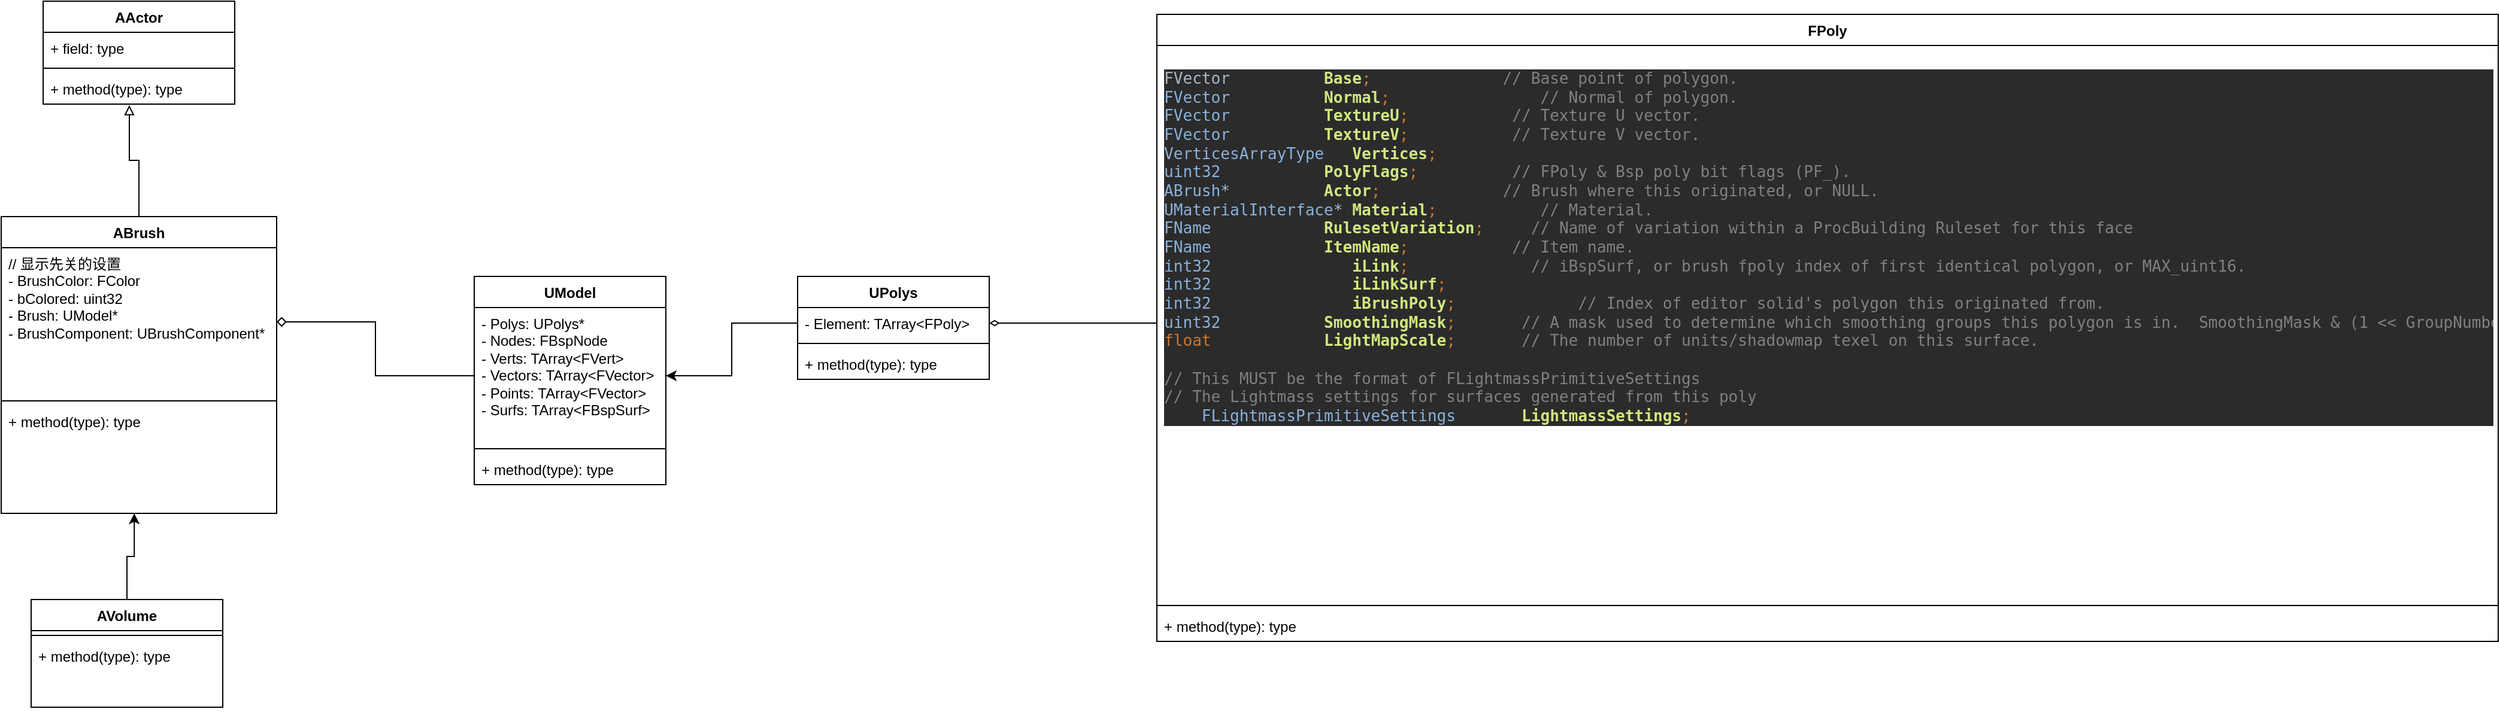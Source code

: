<mxfile version="22.1.16" type="device">
  <diagram name="第 1 页" id="hkNXmirhDmviom1y8Dyu">
    <mxGraphModel dx="2211" dy="1289" grid="1" gridSize="10" guides="1" tooltips="1" connect="1" arrows="1" fold="1" page="1" pageScale="1" pageWidth="850" pageHeight="1100" math="0" shadow="0">
      <root>
        <mxCell id="0" />
        <mxCell id="1" parent="0" />
        <mxCell id="HfG21PzeJYxDI-QCLJww-3" value="AVolume" style="swimlane;fontStyle=1;align=center;verticalAlign=top;childLayout=stackLayout;horizontal=1;startSize=26;horizontalStack=0;resizeParent=1;resizeParentMax=0;resizeLast=0;collapsible=1;marginBottom=0;whiteSpace=wrap;html=1;" parent="1" vertex="1">
          <mxGeometry x="240" y="570" width="160" height="90" as="geometry">
            <mxRectangle x="230" y="410" width="90" height="30" as="alternateBounds" />
          </mxGeometry>
        </mxCell>
        <mxCell id="HfG21PzeJYxDI-QCLJww-5" value="" style="line;strokeWidth=1;fillColor=none;align=left;verticalAlign=middle;spacingTop=-1;spacingLeft=3;spacingRight=3;rotatable=0;labelPosition=right;points=[];portConstraint=eastwest;strokeColor=inherit;" parent="HfG21PzeJYxDI-QCLJww-3" vertex="1">
          <mxGeometry y="26" width="160" height="8" as="geometry" />
        </mxCell>
        <mxCell id="HfG21PzeJYxDI-QCLJww-6" value="+ method(type): type" style="text;strokeColor=none;fillColor=none;align=left;verticalAlign=top;spacingLeft=4;spacingRight=4;overflow=hidden;rotatable=0;points=[[0,0.5],[1,0.5]];portConstraint=eastwest;whiteSpace=wrap;html=1;" parent="HfG21PzeJYxDI-QCLJww-3" vertex="1">
          <mxGeometry y="34" width="160" height="56" as="geometry" />
        </mxCell>
        <mxCell id="HfG21PzeJYxDI-QCLJww-7" value="ABrush" style="swimlane;fontStyle=1;align=center;verticalAlign=top;childLayout=stackLayout;horizontal=1;startSize=26;horizontalStack=0;resizeParent=1;resizeParentMax=0;resizeLast=0;collapsible=1;marginBottom=0;whiteSpace=wrap;html=1;" parent="1" vertex="1">
          <mxGeometry x="215" y="250" width="230" height="248" as="geometry" />
        </mxCell>
        <mxCell id="HfG21PzeJYxDI-QCLJww-8" value="// 显示先关的设置&lt;br&gt;- BrushColor: FColor&lt;br&gt;- bColored: uint32&lt;br&gt;- Brush: UModel*&lt;br&gt;- BrushComponent: UBrushComponent*" style="text;strokeColor=none;fillColor=none;align=left;verticalAlign=top;spacingLeft=4;spacingRight=4;overflow=hidden;rotatable=0;points=[[0,0.5],[1,0.5]];portConstraint=eastwest;whiteSpace=wrap;html=1;" parent="HfG21PzeJYxDI-QCLJww-7" vertex="1">
          <mxGeometry y="26" width="230" height="124" as="geometry" />
        </mxCell>
        <mxCell id="HfG21PzeJYxDI-QCLJww-9" value="" style="line;strokeWidth=1;fillColor=none;align=left;verticalAlign=middle;spacingTop=-1;spacingLeft=3;spacingRight=3;rotatable=0;labelPosition=right;points=[];portConstraint=eastwest;strokeColor=inherit;" parent="HfG21PzeJYxDI-QCLJww-7" vertex="1">
          <mxGeometry y="150" width="230" height="8" as="geometry" />
        </mxCell>
        <mxCell id="HfG21PzeJYxDI-QCLJww-10" value="+ method(type): type" style="text;strokeColor=none;fillColor=none;align=left;verticalAlign=top;spacingLeft=4;spacingRight=4;overflow=hidden;rotatable=0;points=[[0,0.5],[1,0.5]];portConstraint=eastwest;whiteSpace=wrap;html=1;" parent="HfG21PzeJYxDI-QCLJww-7" vertex="1">
          <mxGeometry y="158" width="230" height="90" as="geometry" />
        </mxCell>
        <mxCell id="HfG21PzeJYxDI-QCLJww-12" value="AActor" style="swimlane;fontStyle=1;align=center;verticalAlign=top;childLayout=stackLayout;horizontal=1;startSize=26;horizontalStack=0;resizeParent=1;resizeParentMax=0;resizeLast=0;collapsible=1;marginBottom=0;whiteSpace=wrap;html=1;" parent="1" vertex="1">
          <mxGeometry x="250" y="70" width="160" height="86" as="geometry" />
        </mxCell>
        <mxCell id="HfG21PzeJYxDI-QCLJww-13" value="+ field: type" style="text;strokeColor=none;fillColor=none;align=left;verticalAlign=top;spacingLeft=4;spacingRight=4;overflow=hidden;rotatable=0;points=[[0,0.5],[1,0.5]];portConstraint=eastwest;whiteSpace=wrap;html=1;" parent="HfG21PzeJYxDI-QCLJww-12" vertex="1">
          <mxGeometry y="26" width="160" height="26" as="geometry" />
        </mxCell>
        <mxCell id="HfG21PzeJYxDI-QCLJww-14" value="" style="line;strokeWidth=1;fillColor=none;align=left;verticalAlign=middle;spacingTop=-1;spacingLeft=3;spacingRight=3;rotatable=0;labelPosition=right;points=[];portConstraint=eastwest;strokeColor=inherit;" parent="HfG21PzeJYxDI-QCLJww-12" vertex="1">
          <mxGeometry y="52" width="160" height="8" as="geometry" />
        </mxCell>
        <mxCell id="HfG21PzeJYxDI-QCLJww-15" value="+ method(type): type" style="text;strokeColor=none;fillColor=none;align=left;verticalAlign=top;spacingLeft=4;spacingRight=4;overflow=hidden;rotatable=0;points=[[0,0.5],[1,0.5]];portConstraint=eastwest;whiteSpace=wrap;html=1;" parent="HfG21PzeJYxDI-QCLJww-12" vertex="1">
          <mxGeometry y="60" width="160" height="26" as="geometry" />
        </mxCell>
        <mxCell id="HfG21PzeJYxDI-QCLJww-17" style="edgeStyle=orthogonalEdgeStyle;rounded=0;orthogonalLoop=1;jettySize=auto;html=1;entryX=0.45;entryY=1.031;entryDx=0;entryDy=0;entryPerimeter=0;endArrow=block;endFill=0;" parent="1" source="HfG21PzeJYxDI-QCLJww-7" target="HfG21PzeJYxDI-QCLJww-15" edge="1">
          <mxGeometry relative="1" as="geometry" />
        </mxCell>
        <mxCell id="HfG21PzeJYxDI-QCLJww-18" style="edgeStyle=orthogonalEdgeStyle;rounded=0;orthogonalLoop=1;jettySize=auto;html=1;entryX=0.483;entryY=1;entryDx=0;entryDy=0;entryPerimeter=0;" parent="1" source="HfG21PzeJYxDI-QCLJww-3" target="HfG21PzeJYxDI-QCLJww-10" edge="1">
          <mxGeometry relative="1" as="geometry" />
        </mxCell>
        <mxCell id="HfG21PzeJYxDI-QCLJww-19" value="UModel" style="swimlane;fontStyle=1;align=center;verticalAlign=top;childLayout=stackLayout;horizontal=1;startSize=26;horizontalStack=0;resizeParent=1;resizeParentMax=0;resizeLast=0;collapsible=1;marginBottom=0;whiteSpace=wrap;html=1;" parent="1" vertex="1">
          <mxGeometry x="610" y="300" width="160" height="174" as="geometry" />
        </mxCell>
        <mxCell id="HfG21PzeJYxDI-QCLJww-20" value="- Polys: UPolys*&lt;br&gt;- Nodes: FBspNode&lt;br&gt;- Verts: TArray&amp;lt;FVert&amp;gt;&lt;br&gt;- Vectors: TArray&amp;lt;FVector&amp;gt;&lt;br&gt;- Points: TArray&amp;lt;FVector&amp;gt;&lt;br&gt;- Surfs: TArray&amp;lt;FBspSurf&amp;gt;" style="text;strokeColor=none;fillColor=none;align=left;verticalAlign=top;spacingLeft=4;spacingRight=4;overflow=hidden;rotatable=0;points=[[0,0.5],[1,0.5]];portConstraint=eastwest;whiteSpace=wrap;html=1;" parent="HfG21PzeJYxDI-QCLJww-19" vertex="1">
          <mxGeometry y="26" width="160" height="114" as="geometry" />
        </mxCell>
        <mxCell id="HfG21PzeJYxDI-QCLJww-21" value="" style="line;strokeWidth=1;fillColor=none;align=left;verticalAlign=middle;spacingTop=-1;spacingLeft=3;spacingRight=3;rotatable=0;labelPosition=right;points=[];portConstraint=eastwest;strokeColor=inherit;" parent="HfG21PzeJYxDI-QCLJww-19" vertex="1">
          <mxGeometry y="140" width="160" height="8" as="geometry" />
        </mxCell>
        <mxCell id="HfG21PzeJYxDI-QCLJww-22" value="+ method(type): type" style="text;strokeColor=none;fillColor=none;align=left;verticalAlign=top;spacingLeft=4;spacingRight=4;overflow=hidden;rotatable=0;points=[[0,0.5],[1,0.5]];portConstraint=eastwest;whiteSpace=wrap;html=1;" parent="HfG21PzeJYxDI-QCLJww-19" vertex="1">
          <mxGeometry y="148" width="160" height="26" as="geometry" />
        </mxCell>
        <mxCell id="HfG21PzeJYxDI-QCLJww-23" style="edgeStyle=orthogonalEdgeStyle;rounded=0;orthogonalLoop=1;jettySize=auto;html=1;entryX=1;entryY=0.5;entryDx=0;entryDy=0;endArrow=diamond;endFill=0;" parent="1" source="HfG21PzeJYxDI-QCLJww-20" target="HfG21PzeJYxDI-QCLJww-8" edge="1">
          <mxGeometry relative="1" as="geometry" />
        </mxCell>
        <mxCell id="HfG21PzeJYxDI-QCLJww-24" value="UPolys" style="swimlane;fontStyle=1;align=center;verticalAlign=top;childLayout=stackLayout;horizontal=1;startSize=26;horizontalStack=0;resizeParent=1;resizeParentMax=0;resizeLast=0;collapsible=1;marginBottom=0;whiteSpace=wrap;html=1;" parent="1" vertex="1">
          <mxGeometry x="880" y="300" width="160" height="86" as="geometry" />
        </mxCell>
        <mxCell id="HfG21PzeJYxDI-QCLJww-25" value="- Element: TArray&amp;lt;FPoly&amp;gt;" style="text;strokeColor=none;fillColor=none;align=left;verticalAlign=top;spacingLeft=4;spacingRight=4;overflow=hidden;rotatable=0;points=[[0,0.5],[1,0.5]];portConstraint=eastwest;whiteSpace=wrap;html=1;" parent="HfG21PzeJYxDI-QCLJww-24" vertex="1">
          <mxGeometry y="26" width="160" height="26" as="geometry" />
        </mxCell>
        <mxCell id="HfG21PzeJYxDI-QCLJww-26" value="" style="line;strokeWidth=1;fillColor=none;align=left;verticalAlign=middle;spacingTop=-1;spacingLeft=3;spacingRight=3;rotatable=0;labelPosition=right;points=[];portConstraint=eastwest;strokeColor=inherit;" parent="HfG21PzeJYxDI-QCLJww-24" vertex="1">
          <mxGeometry y="52" width="160" height="8" as="geometry" />
        </mxCell>
        <mxCell id="HfG21PzeJYxDI-QCLJww-27" value="+ method(type): type" style="text;strokeColor=none;fillColor=none;align=left;verticalAlign=top;spacingLeft=4;spacingRight=4;overflow=hidden;rotatable=0;points=[[0,0.5],[1,0.5]];portConstraint=eastwest;whiteSpace=wrap;html=1;" parent="HfG21PzeJYxDI-QCLJww-24" vertex="1">
          <mxGeometry y="60" width="160" height="26" as="geometry" />
        </mxCell>
        <mxCell id="HfG21PzeJYxDI-QCLJww-28" style="edgeStyle=orthogonalEdgeStyle;rounded=0;orthogonalLoop=1;jettySize=auto;html=1;entryX=1;entryY=0.5;entryDx=0;entryDy=0;" parent="1" source="HfG21PzeJYxDI-QCLJww-25" target="HfG21PzeJYxDI-QCLJww-20" edge="1">
          <mxGeometry relative="1" as="geometry" />
        </mxCell>
        <mxCell id="HfG21PzeJYxDI-QCLJww-29" value="FPoly" style="swimlane;fontStyle=1;align=center;verticalAlign=top;childLayout=stackLayout;horizontal=1;startSize=26;horizontalStack=0;resizeParent=1;resizeParentMax=0;resizeLast=0;collapsible=1;marginBottom=0;whiteSpace=wrap;html=1;" parent="1" vertex="1">
          <mxGeometry x="1180" y="81" width="1120" height="524" as="geometry" />
        </mxCell>
        <mxCell id="HfG21PzeJYxDI-QCLJww-30" value="&lt;div style=&quot;background-color:#2b2b2b;color:#a9b7c6&quot;&gt;&lt;pre style=&quot;font-family:&#39;JetBrains Mono&#39;,monospace;font-size:9.8pt;&quot;&gt;FVector          &lt;span style=&quot;color:#d0e77f;font-weight:bold;&quot;&gt;Base&lt;/span&gt;&lt;span style=&quot;color:#cc7832;&quot;&gt;;              &lt;/span&gt;&lt;span style=&quot;color:#808080;&quot;&gt;// Base point of polygon.&lt;br&gt;&lt;/span&gt;&lt;span style=&quot;color:#89b1dc;&quot;&gt;FVector          &lt;/span&gt;&lt;span style=&quot;color:#d0e77f;font-weight:bold;&quot;&gt;Normal&lt;/span&gt;&lt;span style=&quot;color:#cc7832;&quot;&gt;;                &lt;/span&gt;&lt;span style=&quot;color:#808080;&quot;&gt;// Normal of polygon.&lt;br&gt;&lt;/span&gt;&lt;span style=&quot;color:#89b1dc;&quot;&gt;FVector          &lt;/span&gt;&lt;span style=&quot;color:#d0e77f;font-weight:bold;&quot;&gt;TextureU&lt;/span&gt;&lt;span style=&quot;color:#cc7832;&quot;&gt;;           &lt;/span&gt;&lt;span style=&quot;color:#808080;&quot;&gt;// Texture U vector.&lt;br&gt;&lt;/span&gt;&lt;span style=&quot;color:#89b1dc;&quot;&gt;FVector          &lt;/span&gt;&lt;span style=&quot;color:#d0e77f;font-weight:bold;&quot;&gt;TextureV&lt;/span&gt;&lt;span style=&quot;color:#cc7832;&quot;&gt;;           &lt;/span&gt;&lt;span style=&quot;color:#808080;&quot;&gt;// Texture V vector.&lt;br&gt;&lt;/span&gt;&lt;span style=&quot;color:#89b1dc;&quot;&gt;VerticesArrayType   &lt;/span&gt;&lt;span style=&quot;color:#d0e77f;font-weight:bold;&quot;&gt;Vertices&lt;/span&gt;&lt;span style=&quot;color:#cc7832;&quot;&gt;;&lt;br&gt;&lt;/span&gt;&lt;span style=&quot;color:#89b1dc;&quot;&gt;uint32           &lt;/span&gt;&lt;span style=&quot;color:#d0e77f;font-weight:bold;&quot;&gt;PolyFlags&lt;/span&gt;&lt;span style=&quot;color:#cc7832;&quot;&gt;;          &lt;/span&gt;&lt;span style=&quot;color:#808080;&quot;&gt;// FPoly &amp;amp; Bsp poly bit flags (PF_).&lt;br&gt;&lt;/span&gt;&lt;span style=&quot;color:#89b1dc;&quot;&gt;ABrush&lt;/span&gt;*          &lt;span style=&quot;color:#d0e77f;font-weight:bold;&quot;&gt;Actor&lt;/span&gt;&lt;span style=&quot;color:#cc7832;&quot;&gt;;             &lt;/span&gt;&lt;span style=&quot;color:#808080;&quot;&gt;// Brush where this originated, or NULL.&lt;br&gt;&lt;/span&gt;&lt;span style=&quot;color:#89b1dc;&quot;&gt;UMaterialInterface&lt;/span&gt;* &lt;span style=&quot;color:#d0e77f;font-weight:bold;&quot;&gt;Material&lt;/span&gt;&lt;span style=&quot;color:#cc7832;&quot;&gt;;           &lt;/span&gt;&lt;span style=&quot;color:#808080;&quot;&gt;// Material.&lt;br&gt;&lt;/span&gt;&lt;span style=&quot;color:#89b1dc;&quot;&gt;FName            &lt;/span&gt;&lt;span style=&quot;color:#d0e77f;font-weight:bold;&quot;&gt;RulesetVariation&lt;/span&gt;&lt;span style=&quot;color:#cc7832;&quot;&gt;;     &lt;/span&gt;&lt;span style=&quot;color:#808080;&quot;&gt;// Name of variation within a ProcBuilding Ruleset for this face&lt;br&gt;&lt;/span&gt;&lt;span style=&quot;color:#89b1dc;&quot;&gt;FName            &lt;/span&gt;&lt;span style=&quot;color:#d0e77f;font-weight:bold;&quot;&gt;ItemName&lt;/span&gt;&lt;span style=&quot;color:#cc7832;&quot;&gt;;           &lt;/span&gt;&lt;span style=&quot;color:#808080;&quot;&gt;// Item name.&lt;br&gt;&lt;/span&gt;&lt;span style=&quot;color:#89b1dc;&quot;&gt;int32               &lt;/span&gt;&lt;span style=&quot;color:#d0e77f;font-weight:bold;&quot;&gt;iLink&lt;/span&gt;&lt;span style=&quot;color:#cc7832;&quot;&gt;;             &lt;/span&gt;&lt;span style=&quot;color:#808080;&quot;&gt;// iBspSurf, or brush fpoly index of first identical polygon, or MAX_uint16.&lt;br&gt;&lt;/span&gt;&lt;span style=&quot;color:#89b1dc;&quot;&gt;int32               &lt;/span&gt;&lt;span style=&quot;color:#d0e77f;font-weight:bold;&quot;&gt;iLinkSurf&lt;/span&gt;&lt;span style=&quot;color:#cc7832;&quot;&gt;;&lt;br&gt;&lt;/span&gt;&lt;span style=&quot;color:#89b1dc;&quot;&gt;int32               &lt;/span&gt;&lt;span style=&quot;color:#d0e77f;font-weight:bold;&quot;&gt;iBrushPoly&lt;/span&gt;&lt;span style=&quot;color:#cc7832;&quot;&gt;;             &lt;/span&gt;&lt;span style=&quot;color:#808080;&quot;&gt;// Index of editor solid&#39;s polygon this originated from.&lt;br&gt;&lt;/span&gt;&lt;span style=&quot;color:#89b1dc;&quot;&gt;uint32           &lt;/span&gt;&lt;span style=&quot;color:#d0e77f;font-weight:bold;&quot;&gt;SmoothingMask&lt;/span&gt;&lt;span style=&quot;color:#cc7832;&quot;&gt;;       &lt;/span&gt;&lt;span style=&quot;color:#808080;&quot;&gt;// A mask used to determine which smoothing groups this polygon is in.  SmoothingMask &amp;amp; (1 &amp;lt;&amp;lt; GroupNumber)&lt;br&gt;&lt;/span&gt;&lt;span style=&quot;color:#cc7832;&quot;&gt;float            &lt;/span&gt;&lt;span style=&quot;color:#d0e77f;font-weight:bold;&quot;&gt;LightMapScale&lt;/span&gt;&lt;span style=&quot;color:#cc7832;&quot;&gt;;       &lt;/span&gt;&lt;span style=&quot;color:#808080;&quot;&gt;// The number of units/shadowmap texel on this surface.&lt;br&gt;&lt;/span&gt;&lt;span style=&quot;color:#808080;&quot;&gt;&lt;br&gt;&lt;/span&gt;&lt;span style=&quot;color:#808080;&quot;&gt;// This MUST be the format of FLightmassPrimitiveSettings&lt;br&gt;&lt;/span&gt;&lt;span style=&quot;color:#808080;&quot;&gt;// The Lightmass settings for surfaces generated from this poly&lt;br&gt;&lt;/span&gt;&lt;span style=&quot;color:#808080;&quot;&gt;    &lt;/span&gt;&lt;span style=&quot;color:#89b1dc;&quot;&gt;FLightmassPrimitiveSettings       &lt;/span&gt;&lt;span style=&quot;color:#d0e77f;font-weight:bold;&quot;&gt;LightmassSettings&lt;/span&gt;&lt;span style=&quot;color:#cc7832;&quot;&gt;;&lt;/span&gt;&lt;/pre&gt;&lt;/div&gt;" style="text;strokeColor=none;fillColor=none;align=left;verticalAlign=top;spacingLeft=4;spacingRight=4;overflow=hidden;rotatable=0;points=[[0,0.5],[1,0.5]];portConstraint=eastwest;whiteSpace=wrap;html=1;" parent="HfG21PzeJYxDI-QCLJww-29" vertex="1">
          <mxGeometry y="26" width="1120" height="464" as="geometry" />
        </mxCell>
        <mxCell id="HfG21PzeJYxDI-QCLJww-31" value="" style="line;strokeWidth=1;fillColor=none;align=left;verticalAlign=middle;spacingTop=-1;spacingLeft=3;spacingRight=3;rotatable=0;labelPosition=right;points=[];portConstraint=eastwest;strokeColor=inherit;" parent="HfG21PzeJYxDI-QCLJww-29" vertex="1">
          <mxGeometry y="490" width="1120" height="8" as="geometry" />
        </mxCell>
        <mxCell id="HfG21PzeJYxDI-QCLJww-32" value="+ method(type): type" style="text;strokeColor=none;fillColor=none;align=left;verticalAlign=top;spacingLeft=4;spacingRight=4;overflow=hidden;rotatable=0;points=[[0,0.5],[1,0.5]];portConstraint=eastwest;whiteSpace=wrap;html=1;" parent="HfG21PzeJYxDI-QCLJww-29" vertex="1">
          <mxGeometry y="498" width="1120" height="26" as="geometry" />
        </mxCell>
        <mxCell id="HfG21PzeJYxDI-QCLJww-33" style="edgeStyle=orthogonalEdgeStyle;rounded=0;orthogonalLoop=1;jettySize=auto;html=1;entryX=1;entryY=0.5;entryDx=0;entryDy=0;endArrow=diamondThin;endFill=0;" parent="1" source="HfG21PzeJYxDI-QCLJww-30" target="HfG21PzeJYxDI-QCLJww-25" edge="1">
          <mxGeometry relative="1" as="geometry" />
        </mxCell>
      </root>
    </mxGraphModel>
  </diagram>
</mxfile>
